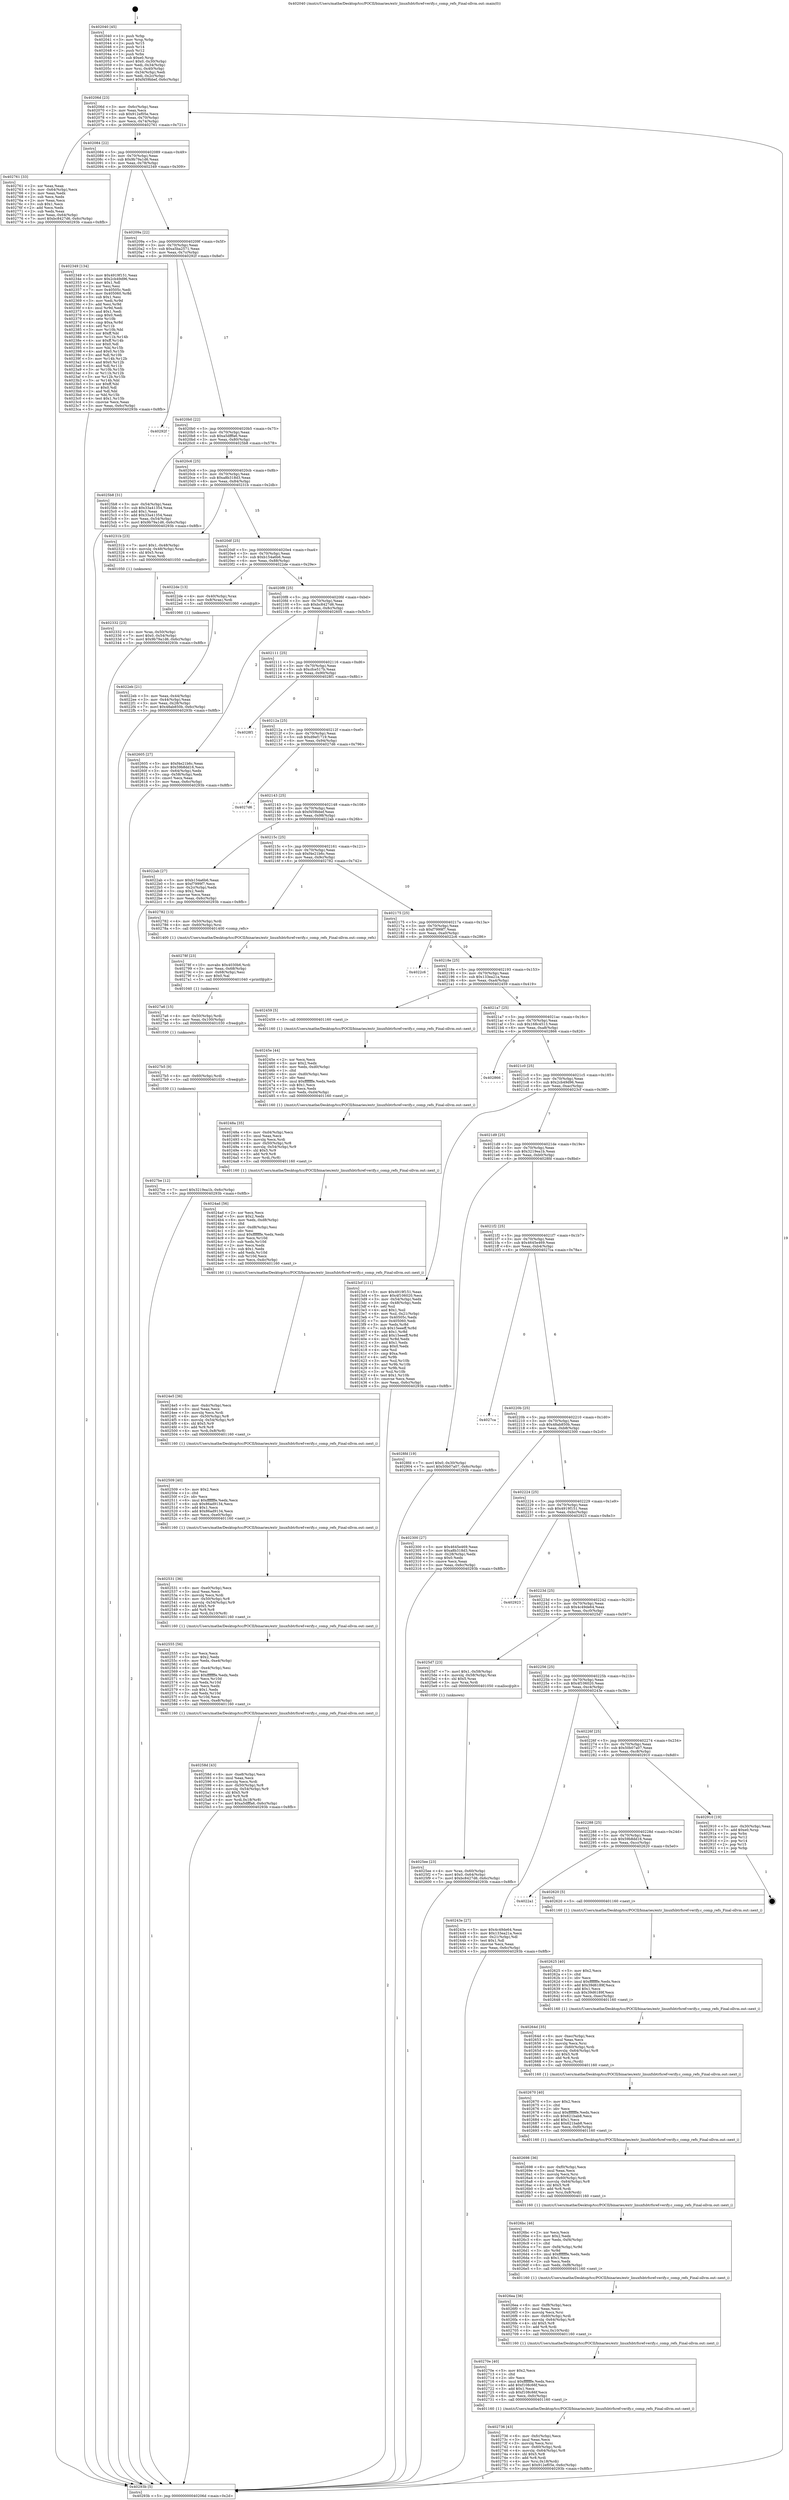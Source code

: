 digraph "0x402040" {
  label = "0x402040 (/mnt/c/Users/mathe/Desktop/tcc/POCII/binaries/extr_linuxfsbtrfsref-verify.c_comp_refs_Final-ollvm.out::main(0))"
  labelloc = "t"
  node[shape=record]

  Entry [label="",width=0.3,height=0.3,shape=circle,fillcolor=black,style=filled]
  "0x40206d" [label="{
     0x40206d [23]\l
     | [instrs]\l
     &nbsp;&nbsp;0x40206d \<+3\>: mov -0x6c(%rbp),%eax\l
     &nbsp;&nbsp;0x402070 \<+2\>: mov %eax,%ecx\l
     &nbsp;&nbsp;0x402072 \<+6\>: sub $0x912ef05e,%ecx\l
     &nbsp;&nbsp;0x402078 \<+3\>: mov %eax,-0x70(%rbp)\l
     &nbsp;&nbsp;0x40207b \<+3\>: mov %ecx,-0x74(%rbp)\l
     &nbsp;&nbsp;0x40207e \<+6\>: je 0000000000402761 \<main+0x721\>\l
  }"]
  "0x402761" [label="{
     0x402761 [33]\l
     | [instrs]\l
     &nbsp;&nbsp;0x402761 \<+2\>: xor %eax,%eax\l
     &nbsp;&nbsp;0x402763 \<+3\>: mov -0x64(%rbp),%ecx\l
     &nbsp;&nbsp;0x402766 \<+2\>: mov %eax,%edx\l
     &nbsp;&nbsp;0x402768 \<+2\>: sub %ecx,%edx\l
     &nbsp;&nbsp;0x40276a \<+2\>: mov %eax,%ecx\l
     &nbsp;&nbsp;0x40276c \<+3\>: sub $0x1,%ecx\l
     &nbsp;&nbsp;0x40276f \<+2\>: add %ecx,%edx\l
     &nbsp;&nbsp;0x402771 \<+2\>: sub %edx,%eax\l
     &nbsp;&nbsp;0x402773 \<+3\>: mov %eax,-0x64(%rbp)\l
     &nbsp;&nbsp;0x402776 \<+7\>: movl $0xbc8427d6,-0x6c(%rbp)\l
     &nbsp;&nbsp;0x40277d \<+5\>: jmp 000000000040293b \<main+0x8fb\>\l
  }"]
  "0x402084" [label="{
     0x402084 [22]\l
     | [instrs]\l
     &nbsp;&nbsp;0x402084 \<+5\>: jmp 0000000000402089 \<main+0x49\>\l
     &nbsp;&nbsp;0x402089 \<+3\>: mov -0x70(%rbp),%eax\l
     &nbsp;&nbsp;0x40208c \<+5\>: sub $0x9b79a1d6,%eax\l
     &nbsp;&nbsp;0x402091 \<+3\>: mov %eax,-0x78(%rbp)\l
     &nbsp;&nbsp;0x402094 \<+6\>: je 0000000000402349 \<main+0x309\>\l
  }"]
  Exit [label="",width=0.3,height=0.3,shape=circle,fillcolor=black,style=filled,peripheries=2]
  "0x402349" [label="{
     0x402349 [134]\l
     | [instrs]\l
     &nbsp;&nbsp;0x402349 \<+5\>: mov $0x4919f151,%eax\l
     &nbsp;&nbsp;0x40234e \<+5\>: mov $0x2cb49d96,%ecx\l
     &nbsp;&nbsp;0x402353 \<+2\>: mov $0x1,%dl\l
     &nbsp;&nbsp;0x402355 \<+2\>: xor %esi,%esi\l
     &nbsp;&nbsp;0x402357 \<+7\>: mov 0x40505c,%edi\l
     &nbsp;&nbsp;0x40235e \<+8\>: mov 0x405060,%r8d\l
     &nbsp;&nbsp;0x402366 \<+3\>: sub $0x1,%esi\l
     &nbsp;&nbsp;0x402369 \<+3\>: mov %edi,%r9d\l
     &nbsp;&nbsp;0x40236c \<+3\>: add %esi,%r9d\l
     &nbsp;&nbsp;0x40236f \<+4\>: imul %r9d,%edi\l
     &nbsp;&nbsp;0x402373 \<+3\>: and $0x1,%edi\l
     &nbsp;&nbsp;0x402376 \<+3\>: cmp $0x0,%edi\l
     &nbsp;&nbsp;0x402379 \<+4\>: sete %r10b\l
     &nbsp;&nbsp;0x40237d \<+4\>: cmp $0xa,%r8d\l
     &nbsp;&nbsp;0x402381 \<+4\>: setl %r11b\l
     &nbsp;&nbsp;0x402385 \<+3\>: mov %r10b,%bl\l
     &nbsp;&nbsp;0x402388 \<+3\>: xor $0xff,%bl\l
     &nbsp;&nbsp;0x40238b \<+3\>: mov %r11b,%r14b\l
     &nbsp;&nbsp;0x40238e \<+4\>: xor $0xff,%r14b\l
     &nbsp;&nbsp;0x402392 \<+3\>: xor $0x0,%dl\l
     &nbsp;&nbsp;0x402395 \<+3\>: mov %bl,%r15b\l
     &nbsp;&nbsp;0x402398 \<+4\>: and $0x0,%r15b\l
     &nbsp;&nbsp;0x40239c \<+3\>: and %dl,%r10b\l
     &nbsp;&nbsp;0x40239f \<+3\>: mov %r14b,%r12b\l
     &nbsp;&nbsp;0x4023a2 \<+4\>: and $0x0,%r12b\l
     &nbsp;&nbsp;0x4023a6 \<+3\>: and %dl,%r11b\l
     &nbsp;&nbsp;0x4023a9 \<+3\>: or %r10b,%r15b\l
     &nbsp;&nbsp;0x4023ac \<+3\>: or %r11b,%r12b\l
     &nbsp;&nbsp;0x4023af \<+3\>: xor %r12b,%r15b\l
     &nbsp;&nbsp;0x4023b2 \<+3\>: or %r14b,%bl\l
     &nbsp;&nbsp;0x4023b5 \<+3\>: xor $0xff,%bl\l
     &nbsp;&nbsp;0x4023b8 \<+3\>: or $0x0,%dl\l
     &nbsp;&nbsp;0x4023bb \<+2\>: and %dl,%bl\l
     &nbsp;&nbsp;0x4023bd \<+3\>: or %bl,%r15b\l
     &nbsp;&nbsp;0x4023c0 \<+4\>: test $0x1,%r15b\l
     &nbsp;&nbsp;0x4023c4 \<+3\>: cmovne %ecx,%eax\l
     &nbsp;&nbsp;0x4023c7 \<+3\>: mov %eax,-0x6c(%rbp)\l
     &nbsp;&nbsp;0x4023ca \<+5\>: jmp 000000000040293b \<main+0x8fb\>\l
  }"]
  "0x40209a" [label="{
     0x40209a [22]\l
     | [instrs]\l
     &nbsp;&nbsp;0x40209a \<+5\>: jmp 000000000040209f \<main+0x5f\>\l
     &nbsp;&nbsp;0x40209f \<+3\>: mov -0x70(%rbp),%eax\l
     &nbsp;&nbsp;0x4020a2 \<+5\>: sub $0xa5ba2571,%eax\l
     &nbsp;&nbsp;0x4020a7 \<+3\>: mov %eax,-0x7c(%rbp)\l
     &nbsp;&nbsp;0x4020aa \<+6\>: je 000000000040292f \<main+0x8ef\>\l
  }"]
  "0x4027be" [label="{
     0x4027be [12]\l
     | [instrs]\l
     &nbsp;&nbsp;0x4027be \<+7\>: movl $0x3219ea1b,-0x6c(%rbp)\l
     &nbsp;&nbsp;0x4027c5 \<+5\>: jmp 000000000040293b \<main+0x8fb\>\l
  }"]
  "0x40292f" [label="{
     0x40292f\l
  }", style=dashed]
  "0x4020b0" [label="{
     0x4020b0 [22]\l
     | [instrs]\l
     &nbsp;&nbsp;0x4020b0 \<+5\>: jmp 00000000004020b5 \<main+0x75\>\l
     &nbsp;&nbsp;0x4020b5 \<+3\>: mov -0x70(%rbp),%eax\l
     &nbsp;&nbsp;0x4020b8 \<+5\>: sub $0xa5dfffa6,%eax\l
     &nbsp;&nbsp;0x4020bd \<+3\>: mov %eax,-0x80(%rbp)\l
     &nbsp;&nbsp;0x4020c0 \<+6\>: je 00000000004025b8 \<main+0x578\>\l
  }"]
  "0x4027b5" [label="{
     0x4027b5 [9]\l
     | [instrs]\l
     &nbsp;&nbsp;0x4027b5 \<+4\>: mov -0x60(%rbp),%rdi\l
     &nbsp;&nbsp;0x4027b9 \<+5\>: call 0000000000401030 \<free@plt\>\l
     | [calls]\l
     &nbsp;&nbsp;0x401030 \{1\} (unknown)\l
  }"]
  "0x4025b8" [label="{
     0x4025b8 [31]\l
     | [instrs]\l
     &nbsp;&nbsp;0x4025b8 \<+3\>: mov -0x54(%rbp),%eax\l
     &nbsp;&nbsp;0x4025bb \<+5\>: sub $0x33a41354,%eax\l
     &nbsp;&nbsp;0x4025c0 \<+3\>: add $0x1,%eax\l
     &nbsp;&nbsp;0x4025c3 \<+5\>: add $0x33a41354,%eax\l
     &nbsp;&nbsp;0x4025c8 \<+3\>: mov %eax,-0x54(%rbp)\l
     &nbsp;&nbsp;0x4025cb \<+7\>: movl $0x9b79a1d6,-0x6c(%rbp)\l
     &nbsp;&nbsp;0x4025d2 \<+5\>: jmp 000000000040293b \<main+0x8fb\>\l
  }"]
  "0x4020c6" [label="{
     0x4020c6 [25]\l
     | [instrs]\l
     &nbsp;&nbsp;0x4020c6 \<+5\>: jmp 00000000004020cb \<main+0x8b\>\l
     &nbsp;&nbsp;0x4020cb \<+3\>: mov -0x70(%rbp),%eax\l
     &nbsp;&nbsp;0x4020ce \<+5\>: sub $0xa8b318d3,%eax\l
     &nbsp;&nbsp;0x4020d3 \<+6\>: mov %eax,-0x84(%rbp)\l
     &nbsp;&nbsp;0x4020d9 \<+6\>: je 000000000040231b \<main+0x2db\>\l
  }"]
  "0x4027a6" [label="{
     0x4027a6 [15]\l
     | [instrs]\l
     &nbsp;&nbsp;0x4027a6 \<+4\>: mov -0x50(%rbp),%rdi\l
     &nbsp;&nbsp;0x4027aa \<+6\>: mov %eax,-0x100(%rbp)\l
     &nbsp;&nbsp;0x4027b0 \<+5\>: call 0000000000401030 \<free@plt\>\l
     | [calls]\l
     &nbsp;&nbsp;0x401030 \{1\} (unknown)\l
  }"]
  "0x40231b" [label="{
     0x40231b [23]\l
     | [instrs]\l
     &nbsp;&nbsp;0x40231b \<+7\>: movl $0x1,-0x48(%rbp)\l
     &nbsp;&nbsp;0x402322 \<+4\>: movslq -0x48(%rbp),%rax\l
     &nbsp;&nbsp;0x402326 \<+4\>: shl $0x5,%rax\l
     &nbsp;&nbsp;0x40232a \<+3\>: mov %rax,%rdi\l
     &nbsp;&nbsp;0x40232d \<+5\>: call 0000000000401050 \<malloc@plt\>\l
     | [calls]\l
     &nbsp;&nbsp;0x401050 \{1\} (unknown)\l
  }"]
  "0x4020df" [label="{
     0x4020df [25]\l
     | [instrs]\l
     &nbsp;&nbsp;0x4020df \<+5\>: jmp 00000000004020e4 \<main+0xa4\>\l
     &nbsp;&nbsp;0x4020e4 \<+3\>: mov -0x70(%rbp),%eax\l
     &nbsp;&nbsp;0x4020e7 \<+5\>: sub $0xb154a6b6,%eax\l
     &nbsp;&nbsp;0x4020ec \<+6\>: mov %eax,-0x88(%rbp)\l
     &nbsp;&nbsp;0x4020f2 \<+6\>: je 00000000004022de \<main+0x29e\>\l
  }"]
  "0x40278f" [label="{
     0x40278f [23]\l
     | [instrs]\l
     &nbsp;&nbsp;0x40278f \<+10\>: movabs $0x4030b6,%rdi\l
     &nbsp;&nbsp;0x402799 \<+3\>: mov %eax,-0x68(%rbp)\l
     &nbsp;&nbsp;0x40279c \<+3\>: mov -0x68(%rbp),%esi\l
     &nbsp;&nbsp;0x40279f \<+2\>: mov $0x0,%al\l
     &nbsp;&nbsp;0x4027a1 \<+5\>: call 0000000000401040 \<printf@plt\>\l
     | [calls]\l
     &nbsp;&nbsp;0x401040 \{1\} (unknown)\l
  }"]
  "0x4022de" [label="{
     0x4022de [13]\l
     | [instrs]\l
     &nbsp;&nbsp;0x4022de \<+4\>: mov -0x40(%rbp),%rax\l
     &nbsp;&nbsp;0x4022e2 \<+4\>: mov 0x8(%rax),%rdi\l
     &nbsp;&nbsp;0x4022e6 \<+5\>: call 0000000000401060 \<atoi@plt\>\l
     | [calls]\l
     &nbsp;&nbsp;0x401060 \{1\} (unknown)\l
  }"]
  "0x4020f8" [label="{
     0x4020f8 [25]\l
     | [instrs]\l
     &nbsp;&nbsp;0x4020f8 \<+5\>: jmp 00000000004020fd \<main+0xbd\>\l
     &nbsp;&nbsp;0x4020fd \<+3\>: mov -0x70(%rbp),%eax\l
     &nbsp;&nbsp;0x402100 \<+5\>: sub $0xbc8427d6,%eax\l
     &nbsp;&nbsp;0x402105 \<+6\>: mov %eax,-0x8c(%rbp)\l
     &nbsp;&nbsp;0x40210b \<+6\>: je 0000000000402605 \<main+0x5c5\>\l
  }"]
  "0x402736" [label="{
     0x402736 [43]\l
     | [instrs]\l
     &nbsp;&nbsp;0x402736 \<+6\>: mov -0xfc(%rbp),%ecx\l
     &nbsp;&nbsp;0x40273c \<+3\>: imul %eax,%ecx\l
     &nbsp;&nbsp;0x40273f \<+3\>: movslq %ecx,%rsi\l
     &nbsp;&nbsp;0x402742 \<+4\>: mov -0x60(%rbp),%rdi\l
     &nbsp;&nbsp;0x402746 \<+4\>: movslq -0x64(%rbp),%r8\l
     &nbsp;&nbsp;0x40274a \<+4\>: shl $0x5,%r8\l
     &nbsp;&nbsp;0x40274e \<+3\>: add %r8,%rdi\l
     &nbsp;&nbsp;0x402751 \<+4\>: mov %rsi,0x18(%rdi)\l
     &nbsp;&nbsp;0x402755 \<+7\>: movl $0x912ef05e,-0x6c(%rbp)\l
     &nbsp;&nbsp;0x40275c \<+5\>: jmp 000000000040293b \<main+0x8fb\>\l
  }"]
  "0x402605" [label="{
     0x402605 [27]\l
     | [instrs]\l
     &nbsp;&nbsp;0x402605 \<+5\>: mov $0xf4e21b6c,%eax\l
     &nbsp;&nbsp;0x40260a \<+5\>: mov $0x59b8dd16,%ecx\l
     &nbsp;&nbsp;0x40260f \<+3\>: mov -0x64(%rbp),%edx\l
     &nbsp;&nbsp;0x402612 \<+3\>: cmp -0x58(%rbp),%edx\l
     &nbsp;&nbsp;0x402615 \<+3\>: cmovl %ecx,%eax\l
     &nbsp;&nbsp;0x402618 \<+3\>: mov %eax,-0x6c(%rbp)\l
     &nbsp;&nbsp;0x40261b \<+5\>: jmp 000000000040293b \<main+0x8fb\>\l
  }"]
  "0x402111" [label="{
     0x402111 [25]\l
     | [instrs]\l
     &nbsp;&nbsp;0x402111 \<+5\>: jmp 0000000000402116 \<main+0xd6\>\l
     &nbsp;&nbsp;0x402116 \<+3\>: mov -0x70(%rbp),%eax\l
     &nbsp;&nbsp;0x402119 \<+5\>: sub $0xcfce517b,%eax\l
     &nbsp;&nbsp;0x40211e \<+6\>: mov %eax,-0x90(%rbp)\l
     &nbsp;&nbsp;0x402124 \<+6\>: je 00000000004028f1 \<main+0x8b1\>\l
  }"]
  "0x40270e" [label="{
     0x40270e [40]\l
     | [instrs]\l
     &nbsp;&nbsp;0x40270e \<+5\>: mov $0x2,%ecx\l
     &nbsp;&nbsp;0x402713 \<+1\>: cltd\l
     &nbsp;&nbsp;0x402714 \<+2\>: idiv %ecx\l
     &nbsp;&nbsp;0x402716 \<+6\>: imul $0xfffffffe,%edx,%ecx\l
     &nbsp;&nbsp;0x40271c \<+6\>: add $0xf108c66f,%ecx\l
     &nbsp;&nbsp;0x402722 \<+3\>: add $0x1,%ecx\l
     &nbsp;&nbsp;0x402725 \<+6\>: sub $0xf108c66f,%ecx\l
     &nbsp;&nbsp;0x40272b \<+6\>: mov %ecx,-0xfc(%rbp)\l
     &nbsp;&nbsp;0x402731 \<+5\>: call 0000000000401160 \<next_i\>\l
     | [calls]\l
     &nbsp;&nbsp;0x401160 \{1\} (/mnt/c/Users/mathe/Desktop/tcc/POCII/binaries/extr_linuxfsbtrfsref-verify.c_comp_refs_Final-ollvm.out::next_i)\l
  }"]
  "0x4028f1" [label="{
     0x4028f1\l
  }", style=dashed]
  "0x40212a" [label="{
     0x40212a [25]\l
     | [instrs]\l
     &nbsp;&nbsp;0x40212a \<+5\>: jmp 000000000040212f \<main+0xef\>\l
     &nbsp;&nbsp;0x40212f \<+3\>: mov -0x70(%rbp),%eax\l
     &nbsp;&nbsp;0x402132 \<+5\>: sub $0xd9ef1719,%eax\l
     &nbsp;&nbsp;0x402137 \<+6\>: mov %eax,-0x94(%rbp)\l
     &nbsp;&nbsp;0x40213d \<+6\>: je 00000000004027d6 \<main+0x796\>\l
  }"]
  "0x4026ea" [label="{
     0x4026ea [36]\l
     | [instrs]\l
     &nbsp;&nbsp;0x4026ea \<+6\>: mov -0xf8(%rbp),%ecx\l
     &nbsp;&nbsp;0x4026f0 \<+3\>: imul %eax,%ecx\l
     &nbsp;&nbsp;0x4026f3 \<+3\>: movslq %ecx,%rsi\l
     &nbsp;&nbsp;0x4026f6 \<+4\>: mov -0x60(%rbp),%rdi\l
     &nbsp;&nbsp;0x4026fa \<+4\>: movslq -0x64(%rbp),%r8\l
     &nbsp;&nbsp;0x4026fe \<+4\>: shl $0x5,%r8\l
     &nbsp;&nbsp;0x402702 \<+3\>: add %r8,%rdi\l
     &nbsp;&nbsp;0x402705 \<+4\>: mov %rsi,0x10(%rdi)\l
     &nbsp;&nbsp;0x402709 \<+5\>: call 0000000000401160 \<next_i\>\l
     | [calls]\l
     &nbsp;&nbsp;0x401160 \{1\} (/mnt/c/Users/mathe/Desktop/tcc/POCII/binaries/extr_linuxfsbtrfsref-verify.c_comp_refs_Final-ollvm.out::next_i)\l
  }"]
  "0x4027d6" [label="{
     0x4027d6\l
  }", style=dashed]
  "0x402143" [label="{
     0x402143 [25]\l
     | [instrs]\l
     &nbsp;&nbsp;0x402143 \<+5\>: jmp 0000000000402148 \<main+0x108\>\l
     &nbsp;&nbsp;0x402148 \<+3\>: mov -0x70(%rbp),%eax\l
     &nbsp;&nbsp;0x40214b \<+5\>: sub $0xf459bbef,%eax\l
     &nbsp;&nbsp;0x402150 \<+6\>: mov %eax,-0x98(%rbp)\l
     &nbsp;&nbsp;0x402156 \<+6\>: je 00000000004022ab \<main+0x26b\>\l
  }"]
  "0x4026bc" [label="{
     0x4026bc [46]\l
     | [instrs]\l
     &nbsp;&nbsp;0x4026bc \<+2\>: xor %ecx,%ecx\l
     &nbsp;&nbsp;0x4026be \<+5\>: mov $0x2,%edx\l
     &nbsp;&nbsp;0x4026c3 \<+6\>: mov %edx,-0xf4(%rbp)\l
     &nbsp;&nbsp;0x4026c9 \<+1\>: cltd\l
     &nbsp;&nbsp;0x4026ca \<+7\>: mov -0xf4(%rbp),%r9d\l
     &nbsp;&nbsp;0x4026d1 \<+3\>: idiv %r9d\l
     &nbsp;&nbsp;0x4026d4 \<+6\>: imul $0xfffffffe,%edx,%edx\l
     &nbsp;&nbsp;0x4026da \<+3\>: sub $0x1,%ecx\l
     &nbsp;&nbsp;0x4026dd \<+2\>: sub %ecx,%edx\l
     &nbsp;&nbsp;0x4026df \<+6\>: mov %edx,-0xf8(%rbp)\l
     &nbsp;&nbsp;0x4026e5 \<+5\>: call 0000000000401160 \<next_i\>\l
     | [calls]\l
     &nbsp;&nbsp;0x401160 \{1\} (/mnt/c/Users/mathe/Desktop/tcc/POCII/binaries/extr_linuxfsbtrfsref-verify.c_comp_refs_Final-ollvm.out::next_i)\l
  }"]
  "0x4022ab" [label="{
     0x4022ab [27]\l
     | [instrs]\l
     &nbsp;&nbsp;0x4022ab \<+5\>: mov $0xb154a6b6,%eax\l
     &nbsp;&nbsp;0x4022b0 \<+5\>: mov $0xf7999f7,%ecx\l
     &nbsp;&nbsp;0x4022b5 \<+3\>: mov -0x2c(%rbp),%edx\l
     &nbsp;&nbsp;0x4022b8 \<+3\>: cmp $0x2,%edx\l
     &nbsp;&nbsp;0x4022bb \<+3\>: cmovne %ecx,%eax\l
     &nbsp;&nbsp;0x4022be \<+3\>: mov %eax,-0x6c(%rbp)\l
     &nbsp;&nbsp;0x4022c1 \<+5\>: jmp 000000000040293b \<main+0x8fb\>\l
  }"]
  "0x40215c" [label="{
     0x40215c [25]\l
     | [instrs]\l
     &nbsp;&nbsp;0x40215c \<+5\>: jmp 0000000000402161 \<main+0x121\>\l
     &nbsp;&nbsp;0x402161 \<+3\>: mov -0x70(%rbp),%eax\l
     &nbsp;&nbsp;0x402164 \<+5\>: sub $0xf4e21b6c,%eax\l
     &nbsp;&nbsp;0x402169 \<+6\>: mov %eax,-0x9c(%rbp)\l
     &nbsp;&nbsp;0x40216f \<+6\>: je 0000000000402782 \<main+0x742\>\l
  }"]
  "0x40293b" [label="{
     0x40293b [5]\l
     | [instrs]\l
     &nbsp;&nbsp;0x40293b \<+5\>: jmp 000000000040206d \<main+0x2d\>\l
  }"]
  "0x402040" [label="{
     0x402040 [45]\l
     | [instrs]\l
     &nbsp;&nbsp;0x402040 \<+1\>: push %rbp\l
     &nbsp;&nbsp;0x402041 \<+3\>: mov %rsp,%rbp\l
     &nbsp;&nbsp;0x402044 \<+2\>: push %r15\l
     &nbsp;&nbsp;0x402046 \<+2\>: push %r14\l
     &nbsp;&nbsp;0x402048 \<+2\>: push %r12\l
     &nbsp;&nbsp;0x40204a \<+1\>: push %rbx\l
     &nbsp;&nbsp;0x40204b \<+7\>: sub $0xe0,%rsp\l
     &nbsp;&nbsp;0x402052 \<+7\>: movl $0x0,-0x30(%rbp)\l
     &nbsp;&nbsp;0x402059 \<+3\>: mov %edi,-0x34(%rbp)\l
     &nbsp;&nbsp;0x40205c \<+4\>: mov %rsi,-0x40(%rbp)\l
     &nbsp;&nbsp;0x402060 \<+3\>: mov -0x34(%rbp),%edi\l
     &nbsp;&nbsp;0x402063 \<+3\>: mov %edi,-0x2c(%rbp)\l
     &nbsp;&nbsp;0x402066 \<+7\>: movl $0xf459bbef,-0x6c(%rbp)\l
  }"]
  "0x4022eb" [label="{
     0x4022eb [21]\l
     | [instrs]\l
     &nbsp;&nbsp;0x4022eb \<+3\>: mov %eax,-0x44(%rbp)\l
     &nbsp;&nbsp;0x4022ee \<+3\>: mov -0x44(%rbp),%eax\l
     &nbsp;&nbsp;0x4022f1 \<+3\>: mov %eax,-0x28(%rbp)\l
     &nbsp;&nbsp;0x4022f4 \<+7\>: movl $0x48ab850b,-0x6c(%rbp)\l
     &nbsp;&nbsp;0x4022fb \<+5\>: jmp 000000000040293b \<main+0x8fb\>\l
  }"]
  "0x402698" [label="{
     0x402698 [36]\l
     | [instrs]\l
     &nbsp;&nbsp;0x402698 \<+6\>: mov -0xf0(%rbp),%ecx\l
     &nbsp;&nbsp;0x40269e \<+3\>: imul %eax,%ecx\l
     &nbsp;&nbsp;0x4026a1 \<+3\>: movslq %ecx,%rsi\l
     &nbsp;&nbsp;0x4026a4 \<+4\>: mov -0x60(%rbp),%rdi\l
     &nbsp;&nbsp;0x4026a8 \<+4\>: movslq -0x64(%rbp),%r8\l
     &nbsp;&nbsp;0x4026ac \<+4\>: shl $0x5,%r8\l
     &nbsp;&nbsp;0x4026b0 \<+3\>: add %r8,%rdi\l
     &nbsp;&nbsp;0x4026b3 \<+4\>: mov %rsi,0x8(%rdi)\l
     &nbsp;&nbsp;0x4026b7 \<+5\>: call 0000000000401160 \<next_i\>\l
     | [calls]\l
     &nbsp;&nbsp;0x401160 \{1\} (/mnt/c/Users/mathe/Desktop/tcc/POCII/binaries/extr_linuxfsbtrfsref-verify.c_comp_refs_Final-ollvm.out::next_i)\l
  }"]
  "0x402782" [label="{
     0x402782 [13]\l
     | [instrs]\l
     &nbsp;&nbsp;0x402782 \<+4\>: mov -0x50(%rbp),%rdi\l
     &nbsp;&nbsp;0x402786 \<+4\>: mov -0x60(%rbp),%rsi\l
     &nbsp;&nbsp;0x40278a \<+5\>: call 0000000000401400 \<comp_refs\>\l
     | [calls]\l
     &nbsp;&nbsp;0x401400 \{1\} (/mnt/c/Users/mathe/Desktop/tcc/POCII/binaries/extr_linuxfsbtrfsref-verify.c_comp_refs_Final-ollvm.out::comp_refs)\l
  }"]
  "0x402175" [label="{
     0x402175 [25]\l
     | [instrs]\l
     &nbsp;&nbsp;0x402175 \<+5\>: jmp 000000000040217a \<main+0x13a\>\l
     &nbsp;&nbsp;0x40217a \<+3\>: mov -0x70(%rbp),%eax\l
     &nbsp;&nbsp;0x40217d \<+5\>: sub $0xf7999f7,%eax\l
     &nbsp;&nbsp;0x402182 \<+6\>: mov %eax,-0xa0(%rbp)\l
     &nbsp;&nbsp;0x402188 \<+6\>: je 00000000004022c6 \<main+0x286\>\l
  }"]
  "0x402670" [label="{
     0x402670 [40]\l
     | [instrs]\l
     &nbsp;&nbsp;0x402670 \<+5\>: mov $0x2,%ecx\l
     &nbsp;&nbsp;0x402675 \<+1\>: cltd\l
     &nbsp;&nbsp;0x402676 \<+2\>: idiv %ecx\l
     &nbsp;&nbsp;0x402678 \<+6\>: imul $0xfffffffe,%edx,%ecx\l
     &nbsp;&nbsp;0x40267e \<+6\>: sub $0x621bab8,%ecx\l
     &nbsp;&nbsp;0x402684 \<+3\>: add $0x1,%ecx\l
     &nbsp;&nbsp;0x402687 \<+6\>: add $0x621bab8,%ecx\l
     &nbsp;&nbsp;0x40268d \<+6\>: mov %ecx,-0xf0(%rbp)\l
     &nbsp;&nbsp;0x402693 \<+5\>: call 0000000000401160 \<next_i\>\l
     | [calls]\l
     &nbsp;&nbsp;0x401160 \{1\} (/mnt/c/Users/mathe/Desktop/tcc/POCII/binaries/extr_linuxfsbtrfsref-verify.c_comp_refs_Final-ollvm.out::next_i)\l
  }"]
  "0x4022c6" [label="{
     0x4022c6\l
  }", style=dashed]
  "0x40218e" [label="{
     0x40218e [25]\l
     | [instrs]\l
     &nbsp;&nbsp;0x40218e \<+5\>: jmp 0000000000402193 \<main+0x153\>\l
     &nbsp;&nbsp;0x402193 \<+3\>: mov -0x70(%rbp),%eax\l
     &nbsp;&nbsp;0x402196 \<+5\>: sub $0x133ea21a,%eax\l
     &nbsp;&nbsp;0x40219b \<+6\>: mov %eax,-0xa4(%rbp)\l
     &nbsp;&nbsp;0x4021a1 \<+6\>: je 0000000000402459 \<main+0x419\>\l
  }"]
  "0x40264d" [label="{
     0x40264d [35]\l
     | [instrs]\l
     &nbsp;&nbsp;0x40264d \<+6\>: mov -0xec(%rbp),%ecx\l
     &nbsp;&nbsp;0x402653 \<+3\>: imul %eax,%ecx\l
     &nbsp;&nbsp;0x402656 \<+3\>: movslq %ecx,%rsi\l
     &nbsp;&nbsp;0x402659 \<+4\>: mov -0x60(%rbp),%rdi\l
     &nbsp;&nbsp;0x40265d \<+4\>: movslq -0x64(%rbp),%r8\l
     &nbsp;&nbsp;0x402661 \<+4\>: shl $0x5,%r8\l
     &nbsp;&nbsp;0x402665 \<+3\>: add %r8,%rdi\l
     &nbsp;&nbsp;0x402668 \<+3\>: mov %rsi,(%rdi)\l
     &nbsp;&nbsp;0x40266b \<+5\>: call 0000000000401160 \<next_i\>\l
     | [calls]\l
     &nbsp;&nbsp;0x401160 \{1\} (/mnt/c/Users/mathe/Desktop/tcc/POCII/binaries/extr_linuxfsbtrfsref-verify.c_comp_refs_Final-ollvm.out::next_i)\l
  }"]
  "0x402459" [label="{
     0x402459 [5]\l
     | [instrs]\l
     &nbsp;&nbsp;0x402459 \<+5\>: call 0000000000401160 \<next_i\>\l
     | [calls]\l
     &nbsp;&nbsp;0x401160 \{1\} (/mnt/c/Users/mathe/Desktop/tcc/POCII/binaries/extr_linuxfsbtrfsref-verify.c_comp_refs_Final-ollvm.out::next_i)\l
  }"]
  "0x4021a7" [label="{
     0x4021a7 [25]\l
     | [instrs]\l
     &nbsp;&nbsp;0x4021a7 \<+5\>: jmp 00000000004021ac \<main+0x16c\>\l
     &nbsp;&nbsp;0x4021ac \<+3\>: mov -0x70(%rbp),%eax\l
     &nbsp;&nbsp;0x4021af \<+5\>: sub $0x168c4513,%eax\l
     &nbsp;&nbsp;0x4021b4 \<+6\>: mov %eax,-0xa8(%rbp)\l
     &nbsp;&nbsp;0x4021ba \<+6\>: je 0000000000402866 \<main+0x826\>\l
  }"]
  "0x402625" [label="{
     0x402625 [40]\l
     | [instrs]\l
     &nbsp;&nbsp;0x402625 \<+5\>: mov $0x2,%ecx\l
     &nbsp;&nbsp;0x40262a \<+1\>: cltd\l
     &nbsp;&nbsp;0x40262b \<+2\>: idiv %ecx\l
     &nbsp;&nbsp;0x40262d \<+6\>: imul $0xfffffffe,%edx,%ecx\l
     &nbsp;&nbsp;0x402633 \<+6\>: add $0x39d6189f,%ecx\l
     &nbsp;&nbsp;0x402639 \<+3\>: add $0x1,%ecx\l
     &nbsp;&nbsp;0x40263c \<+6\>: sub $0x39d6189f,%ecx\l
     &nbsp;&nbsp;0x402642 \<+6\>: mov %ecx,-0xec(%rbp)\l
     &nbsp;&nbsp;0x402648 \<+5\>: call 0000000000401160 \<next_i\>\l
     | [calls]\l
     &nbsp;&nbsp;0x401160 \{1\} (/mnt/c/Users/mathe/Desktop/tcc/POCII/binaries/extr_linuxfsbtrfsref-verify.c_comp_refs_Final-ollvm.out::next_i)\l
  }"]
  "0x402866" [label="{
     0x402866\l
  }", style=dashed]
  "0x4021c0" [label="{
     0x4021c0 [25]\l
     | [instrs]\l
     &nbsp;&nbsp;0x4021c0 \<+5\>: jmp 00000000004021c5 \<main+0x185\>\l
     &nbsp;&nbsp;0x4021c5 \<+3\>: mov -0x70(%rbp),%eax\l
     &nbsp;&nbsp;0x4021c8 \<+5\>: sub $0x2cb49d96,%eax\l
     &nbsp;&nbsp;0x4021cd \<+6\>: mov %eax,-0xac(%rbp)\l
     &nbsp;&nbsp;0x4021d3 \<+6\>: je 00000000004023cf \<main+0x38f\>\l
  }"]
  "0x4022a1" [label="{
     0x4022a1\l
  }", style=dashed]
  "0x4023cf" [label="{
     0x4023cf [111]\l
     | [instrs]\l
     &nbsp;&nbsp;0x4023cf \<+5\>: mov $0x4919f151,%eax\l
     &nbsp;&nbsp;0x4023d4 \<+5\>: mov $0x4f106020,%ecx\l
     &nbsp;&nbsp;0x4023d9 \<+3\>: mov -0x54(%rbp),%edx\l
     &nbsp;&nbsp;0x4023dc \<+3\>: cmp -0x48(%rbp),%edx\l
     &nbsp;&nbsp;0x4023df \<+4\>: setl %sil\l
     &nbsp;&nbsp;0x4023e3 \<+4\>: and $0x1,%sil\l
     &nbsp;&nbsp;0x4023e7 \<+4\>: mov %sil,-0x21(%rbp)\l
     &nbsp;&nbsp;0x4023eb \<+7\>: mov 0x40505c,%edx\l
     &nbsp;&nbsp;0x4023f2 \<+7\>: mov 0x405060,%edi\l
     &nbsp;&nbsp;0x4023f9 \<+3\>: mov %edx,%r8d\l
     &nbsp;&nbsp;0x4023fc \<+7\>: sub $0x15eeeff,%r8d\l
     &nbsp;&nbsp;0x402403 \<+4\>: sub $0x1,%r8d\l
     &nbsp;&nbsp;0x402407 \<+7\>: add $0x15eeeff,%r8d\l
     &nbsp;&nbsp;0x40240e \<+4\>: imul %r8d,%edx\l
     &nbsp;&nbsp;0x402412 \<+3\>: and $0x1,%edx\l
     &nbsp;&nbsp;0x402415 \<+3\>: cmp $0x0,%edx\l
     &nbsp;&nbsp;0x402418 \<+4\>: sete %sil\l
     &nbsp;&nbsp;0x40241c \<+3\>: cmp $0xa,%edi\l
     &nbsp;&nbsp;0x40241f \<+4\>: setl %r9b\l
     &nbsp;&nbsp;0x402423 \<+3\>: mov %sil,%r10b\l
     &nbsp;&nbsp;0x402426 \<+3\>: and %r9b,%r10b\l
     &nbsp;&nbsp;0x402429 \<+3\>: xor %r9b,%sil\l
     &nbsp;&nbsp;0x40242c \<+3\>: or %sil,%r10b\l
     &nbsp;&nbsp;0x40242f \<+4\>: test $0x1,%r10b\l
     &nbsp;&nbsp;0x402433 \<+3\>: cmovne %ecx,%eax\l
     &nbsp;&nbsp;0x402436 \<+3\>: mov %eax,-0x6c(%rbp)\l
     &nbsp;&nbsp;0x402439 \<+5\>: jmp 000000000040293b \<main+0x8fb\>\l
  }"]
  "0x4021d9" [label="{
     0x4021d9 [25]\l
     | [instrs]\l
     &nbsp;&nbsp;0x4021d9 \<+5\>: jmp 00000000004021de \<main+0x19e\>\l
     &nbsp;&nbsp;0x4021de \<+3\>: mov -0x70(%rbp),%eax\l
     &nbsp;&nbsp;0x4021e1 \<+5\>: sub $0x3219ea1b,%eax\l
     &nbsp;&nbsp;0x4021e6 \<+6\>: mov %eax,-0xb0(%rbp)\l
     &nbsp;&nbsp;0x4021ec \<+6\>: je 00000000004028fd \<main+0x8bd\>\l
  }"]
  "0x402620" [label="{
     0x402620 [5]\l
     | [instrs]\l
     &nbsp;&nbsp;0x402620 \<+5\>: call 0000000000401160 \<next_i\>\l
     | [calls]\l
     &nbsp;&nbsp;0x401160 \{1\} (/mnt/c/Users/mathe/Desktop/tcc/POCII/binaries/extr_linuxfsbtrfsref-verify.c_comp_refs_Final-ollvm.out::next_i)\l
  }"]
  "0x4028fd" [label="{
     0x4028fd [19]\l
     | [instrs]\l
     &nbsp;&nbsp;0x4028fd \<+7\>: movl $0x0,-0x30(%rbp)\l
     &nbsp;&nbsp;0x402904 \<+7\>: movl $0x50b07a07,-0x6c(%rbp)\l
     &nbsp;&nbsp;0x40290b \<+5\>: jmp 000000000040293b \<main+0x8fb\>\l
  }"]
  "0x4021f2" [label="{
     0x4021f2 [25]\l
     | [instrs]\l
     &nbsp;&nbsp;0x4021f2 \<+5\>: jmp 00000000004021f7 \<main+0x1b7\>\l
     &nbsp;&nbsp;0x4021f7 \<+3\>: mov -0x70(%rbp),%eax\l
     &nbsp;&nbsp;0x4021fa \<+5\>: sub $0x4645e469,%eax\l
     &nbsp;&nbsp;0x4021ff \<+6\>: mov %eax,-0xb4(%rbp)\l
     &nbsp;&nbsp;0x402205 \<+6\>: je 00000000004027ca \<main+0x78a\>\l
  }"]
  "0x402288" [label="{
     0x402288 [25]\l
     | [instrs]\l
     &nbsp;&nbsp;0x402288 \<+5\>: jmp 000000000040228d \<main+0x24d\>\l
     &nbsp;&nbsp;0x40228d \<+3\>: mov -0x70(%rbp),%eax\l
     &nbsp;&nbsp;0x402290 \<+5\>: sub $0x59b8dd16,%eax\l
     &nbsp;&nbsp;0x402295 \<+6\>: mov %eax,-0xcc(%rbp)\l
     &nbsp;&nbsp;0x40229b \<+6\>: je 0000000000402620 \<main+0x5e0\>\l
  }"]
  "0x4027ca" [label="{
     0x4027ca\l
  }", style=dashed]
  "0x40220b" [label="{
     0x40220b [25]\l
     | [instrs]\l
     &nbsp;&nbsp;0x40220b \<+5\>: jmp 0000000000402210 \<main+0x1d0\>\l
     &nbsp;&nbsp;0x402210 \<+3\>: mov -0x70(%rbp),%eax\l
     &nbsp;&nbsp;0x402213 \<+5\>: sub $0x48ab850b,%eax\l
     &nbsp;&nbsp;0x402218 \<+6\>: mov %eax,-0xb8(%rbp)\l
     &nbsp;&nbsp;0x40221e \<+6\>: je 0000000000402300 \<main+0x2c0\>\l
  }"]
  "0x402910" [label="{
     0x402910 [19]\l
     | [instrs]\l
     &nbsp;&nbsp;0x402910 \<+3\>: mov -0x30(%rbp),%eax\l
     &nbsp;&nbsp;0x402913 \<+7\>: add $0xe0,%rsp\l
     &nbsp;&nbsp;0x40291a \<+1\>: pop %rbx\l
     &nbsp;&nbsp;0x40291b \<+2\>: pop %r12\l
     &nbsp;&nbsp;0x40291d \<+2\>: pop %r14\l
     &nbsp;&nbsp;0x40291f \<+2\>: pop %r15\l
     &nbsp;&nbsp;0x402921 \<+1\>: pop %rbp\l
     &nbsp;&nbsp;0x402922 \<+1\>: ret\l
  }"]
  "0x402300" [label="{
     0x402300 [27]\l
     | [instrs]\l
     &nbsp;&nbsp;0x402300 \<+5\>: mov $0x4645e469,%eax\l
     &nbsp;&nbsp;0x402305 \<+5\>: mov $0xa8b318d3,%ecx\l
     &nbsp;&nbsp;0x40230a \<+3\>: mov -0x28(%rbp),%edx\l
     &nbsp;&nbsp;0x40230d \<+3\>: cmp $0x0,%edx\l
     &nbsp;&nbsp;0x402310 \<+3\>: cmove %ecx,%eax\l
     &nbsp;&nbsp;0x402313 \<+3\>: mov %eax,-0x6c(%rbp)\l
     &nbsp;&nbsp;0x402316 \<+5\>: jmp 000000000040293b \<main+0x8fb\>\l
  }"]
  "0x402224" [label="{
     0x402224 [25]\l
     | [instrs]\l
     &nbsp;&nbsp;0x402224 \<+5\>: jmp 0000000000402229 \<main+0x1e9\>\l
     &nbsp;&nbsp;0x402229 \<+3\>: mov -0x70(%rbp),%eax\l
     &nbsp;&nbsp;0x40222c \<+5\>: sub $0x4919f151,%eax\l
     &nbsp;&nbsp;0x402231 \<+6\>: mov %eax,-0xbc(%rbp)\l
     &nbsp;&nbsp;0x402237 \<+6\>: je 0000000000402923 \<main+0x8e3\>\l
  }"]
  "0x402332" [label="{
     0x402332 [23]\l
     | [instrs]\l
     &nbsp;&nbsp;0x402332 \<+4\>: mov %rax,-0x50(%rbp)\l
     &nbsp;&nbsp;0x402336 \<+7\>: movl $0x0,-0x54(%rbp)\l
     &nbsp;&nbsp;0x40233d \<+7\>: movl $0x9b79a1d6,-0x6c(%rbp)\l
     &nbsp;&nbsp;0x402344 \<+5\>: jmp 000000000040293b \<main+0x8fb\>\l
  }"]
  "0x4025ee" [label="{
     0x4025ee [23]\l
     | [instrs]\l
     &nbsp;&nbsp;0x4025ee \<+4\>: mov %rax,-0x60(%rbp)\l
     &nbsp;&nbsp;0x4025f2 \<+7\>: movl $0x0,-0x64(%rbp)\l
     &nbsp;&nbsp;0x4025f9 \<+7\>: movl $0xbc8427d6,-0x6c(%rbp)\l
     &nbsp;&nbsp;0x402600 \<+5\>: jmp 000000000040293b \<main+0x8fb\>\l
  }"]
  "0x402923" [label="{
     0x402923\l
  }", style=dashed]
  "0x40223d" [label="{
     0x40223d [25]\l
     | [instrs]\l
     &nbsp;&nbsp;0x40223d \<+5\>: jmp 0000000000402242 \<main+0x202\>\l
     &nbsp;&nbsp;0x402242 \<+3\>: mov -0x70(%rbp),%eax\l
     &nbsp;&nbsp;0x402245 \<+5\>: sub $0x4c49de64,%eax\l
     &nbsp;&nbsp;0x40224a \<+6\>: mov %eax,-0xc0(%rbp)\l
     &nbsp;&nbsp;0x402250 \<+6\>: je 00000000004025d7 \<main+0x597\>\l
  }"]
  "0x40258d" [label="{
     0x40258d [43]\l
     | [instrs]\l
     &nbsp;&nbsp;0x40258d \<+6\>: mov -0xe8(%rbp),%ecx\l
     &nbsp;&nbsp;0x402593 \<+3\>: imul %eax,%ecx\l
     &nbsp;&nbsp;0x402596 \<+3\>: movslq %ecx,%rdi\l
     &nbsp;&nbsp;0x402599 \<+4\>: mov -0x50(%rbp),%r8\l
     &nbsp;&nbsp;0x40259d \<+4\>: movslq -0x54(%rbp),%r9\l
     &nbsp;&nbsp;0x4025a1 \<+4\>: shl $0x5,%r9\l
     &nbsp;&nbsp;0x4025a5 \<+3\>: add %r9,%r8\l
     &nbsp;&nbsp;0x4025a8 \<+4\>: mov %rdi,0x18(%r8)\l
     &nbsp;&nbsp;0x4025ac \<+7\>: movl $0xa5dfffa6,-0x6c(%rbp)\l
     &nbsp;&nbsp;0x4025b3 \<+5\>: jmp 000000000040293b \<main+0x8fb\>\l
  }"]
  "0x4025d7" [label="{
     0x4025d7 [23]\l
     | [instrs]\l
     &nbsp;&nbsp;0x4025d7 \<+7\>: movl $0x1,-0x58(%rbp)\l
     &nbsp;&nbsp;0x4025de \<+4\>: movslq -0x58(%rbp),%rax\l
     &nbsp;&nbsp;0x4025e2 \<+4\>: shl $0x5,%rax\l
     &nbsp;&nbsp;0x4025e6 \<+3\>: mov %rax,%rdi\l
     &nbsp;&nbsp;0x4025e9 \<+5\>: call 0000000000401050 \<malloc@plt\>\l
     | [calls]\l
     &nbsp;&nbsp;0x401050 \{1\} (unknown)\l
  }"]
  "0x402256" [label="{
     0x402256 [25]\l
     | [instrs]\l
     &nbsp;&nbsp;0x402256 \<+5\>: jmp 000000000040225b \<main+0x21b\>\l
     &nbsp;&nbsp;0x40225b \<+3\>: mov -0x70(%rbp),%eax\l
     &nbsp;&nbsp;0x40225e \<+5\>: sub $0x4f106020,%eax\l
     &nbsp;&nbsp;0x402263 \<+6\>: mov %eax,-0xc4(%rbp)\l
     &nbsp;&nbsp;0x402269 \<+6\>: je 000000000040243e \<main+0x3fe\>\l
  }"]
  "0x402555" [label="{
     0x402555 [56]\l
     | [instrs]\l
     &nbsp;&nbsp;0x402555 \<+2\>: xor %ecx,%ecx\l
     &nbsp;&nbsp;0x402557 \<+5\>: mov $0x2,%edx\l
     &nbsp;&nbsp;0x40255c \<+6\>: mov %edx,-0xe4(%rbp)\l
     &nbsp;&nbsp;0x402562 \<+1\>: cltd\l
     &nbsp;&nbsp;0x402563 \<+6\>: mov -0xe4(%rbp),%esi\l
     &nbsp;&nbsp;0x402569 \<+2\>: idiv %esi\l
     &nbsp;&nbsp;0x40256b \<+6\>: imul $0xfffffffe,%edx,%edx\l
     &nbsp;&nbsp;0x402571 \<+3\>: mov %ecx,%r10d\l
     &nbsp;&nbsp;0x402574 \<+3\>: sub %edx,%r10d\l
     &nbsp;&nbsp;0x402577 \<+2\>: mov %ecx,%edx\l
     &nbsp;&nbsp;0x402579 \<+3\>: sub $0x1,%edx\l
     &nbsp;&nbsp;0x40257c \<+3\>: add %edx,%r10d\l
     &nbsp;&nbsp;0x40257f \<+3\>: sub %r10d,%ecx\l
     &nbsp;&nbsp;0x402582 \<+6\>: mov %ecx,-0xe8(%rbp)\l
     &nbsp;&nbsp;0x402588 \<+5\>: call 0000000000401160 \<next_i\>\l
     | [calls]\l
     &nbsp;&nbsp;0x401160 \{1\} (/mnt/c/Users/mathe/Desktop/tcc/POCII/binaries/extr_linuxfsbtrfsref-verify.c_comp_refs_Final-ollvm.out::next_i)\l
  }"]
  "0x40243e" [label="{
     0x40243e [27]\l
     | [instrs]\l
     &nbsp;&nbsp;0x40243e \<+5\>: mov $0x4c49de64,%eax\l
     &nbsp;&nbsp;0x402443 \<+5\>: mov $0x133ea21a,%ecx\l
     &nbsp;&nbsp;0x402448 \<+3\>: mov -0x21(%rbp),%dl\l
     &nbsp;&nbsp;0x40244b \<+3\>: test $0x1,%dl\l
     &nbsp;&nbsp;0x40244e \<+3\>: cmovne %ecx,%eax\l
     &nbsp;&nbsp;0x402451 \<+3\>: mov %eax,-0x6c(%rbp)\l
     &nbsp;&nbsp;0x402454 \<+5\>: jmp 000000000040293b \<main+0x8fb\>\l
  }"]
  "0x40226f" [label="{
     0x40226f [25]\l
     | [instrs]\l
     &nbsp;&nbsp;0x40226f \<+5\>: jmp 0000000000402274 \<main+0x234\>\l
     &nbsp;&nbsp;0x402274 \<+3\>: mov -0x70(%rbp),%eax\l
     &nbsp;&nbsp;0x402277 \<+5\>: sub $0x50b07a07,%eax\l
     &nbsp;&nbsp;0x40227c \<+6\>: mov %eax,-0xc8(%rbp)\l
     &nbsp;&nbsp;0x402282 \<+6\>: je 0000000000402910 \<main+0x8d0\>\l
  }"]
  "0x40245e" [label="{
     0x40245e [44]\l
     | [instrs]\l
     &nbsp;&nbsp;0x40245e \<+2\>: xor %ecx,%ecx\l
     &nbsp;&nbsp;0x402460 \<+5\>: mov $0x2,%edx\l
     &nbsp;&nbsp;0x402465 \<+6\>: mov %edx,-0xd0(%rbp)\l
     &nbsp;&nbsp;0x40246b \<+1\>: cltd\l
     &nbsp;&nbsp;0x40246c \<+6\>: mov -0xd0(%rbp),%esi\l
     &nbsp;&nbsp;0x402472 \<+2\>: idiv %esi\l
     &nbsp;&nbsp;0x402474 \<+6\>: imul $0xfffffffe,%edx,%edx\l
     &nbsp;&nbsp;0x40247a \<+3\>: sub $0x1,%ecx\l
     &nbsp;&nbsp;0x40247d \<+2\>: sub %ecx,%edx\l
     &nbsp;&nbsp;0x40247f \<+6\>: mov %edx,-0xd4(%rbp)\l
     &nbsp;&nbsp;0x402485 \<+5\>: call 0000000000401160 \<next_i\>\l
     | [calls]\l
     &nbsp;&nbsp;0x401160 \{1\} (/mnt/c/Users/mathe/Desktop/tcc/POCII/binaries/extr_linuxfsbtrfsref-verify.c_comp_refs_Final-ollvm.out::next_i)\l
  }"]
  "0x40248a" [label="{
     0x40248a [35]\l
     | [instrs]\l
     &nbsp;&nbsp;0x40248a \<+6\>: mov -0xd4(%rbp),%ecx\l
     &nbsp;&nbsp;0x402490 \<+3\>: imul %eax,%ecx\l
     &nbsp;&nbsp;0x402493 \<+3\>: movslq %ecx,%rdi\l
     &nbsp;&nbsp;0x402496 \<+4\>: mov -0x50(%rbp),%r8\l
     &nbsp;&nbsp;0x40249a \<+4\>: movslq -0x54(%rbp),%r9\l
     &nbsp;&nbsp;0x40249e \<+4\>: shl $0x5,%r9\l
     &nbsp;&nbsp;0x4024a2 \<+3\>: add %r9,%r8\l
     &nbsp;&nbsp;0x4024a5 \<+3\>: mov %rdi,(%r8)\l
     &nbsp;&nbsp;0x4024a8 \<+5\>: call 0000000000401160 \<next_i\>\l
     | [calls]\l
     &nbsp;&nbsp;0x401160 \{1\} (/mnt/c/Users/mathe/Desktop/tcc/POCII/binaries/extr_linuxfsbtrfsref-verify.c_comp_refs_Final-ollvm.out::next_i)\l
  }"]
  "0x4024ad" [label="{
     0x4024ad [56]\l
     | [instrs]\l
     &nbsp;&nbsp;0x4024ad \<+2\>: xor %ecx,%ecx\l
     &nbsp;&nbsp;0x4024af \<+5\>: mov $0x2,%edx\l
     &nbsp;&nbsp;0x4024b4 \<+6\>: mov %edx,-0xd8(%rbp)\l
     &nbsp;&nbsp;0x4024ba \<+1\>: cltd\l
     &nbsp;&nbsp;0x4024bb \<+6\>: mov -0xd8(%rbp),%esi\l
     &nbsp;&nbsp;0x4024c1 \<+2\>: idiv %esi\l
     &nbsp;&nbsp;0x4024c3 \<+6\>: imul $0xfffffffe,%edx,%edx\l
     &nbsp;&nbsp;0x4024c9 \<+3\>: mov %ecx,%r10d\l
     &nbsp;&nbsp;0x4024cc \<+3\>: sub %edx,%r10d\l
     &nbsp;&nbsp;0x4024cf \<+2\>: mov %ecx,%edx\l
     &nbsp;&nbsp;0x4024d1 \<+3\>: sub $0x1,%edx\l
     &nbsp;&nbsp;0x4024d4 \<+3\>: add %edx,%r10d\l
     &nbsp;&nbsp;0x4024d7 \<+3\>: sub %r10d,%ecx\l
     &nbsp;&nbsp;0x4024da \<+6\>: mov %ecx,-0xdc(%rbp)\l
     &nbsp;&nbsp;0x4024e0 \<+5\>: call 0000000000401160 \<next_i\>\l
     | [calls]\l
     &nbsp;&nbsp;0x401160 \{1\} (/mnt/c/Users/mathe/Desktop/tcc/POCII/binaries/extr_linuxfsbtrfsref-verify.c_comp_refs_Final-ollvm.out::next_i)\l
  }"]
  "0x4024e5" [label="{
     0x4024e5 [36]\l
     | [instrs]\l
     &nbsp;&nbsp;0x4024e5 \<+6\>: mov -0xdc(%rbp),%ecx\l
     &nbsp;&nbsp;0x4024eb \<+3\>: imul %eax,%ecx\l
     &nbsp;&nbsp;0x4024ee \<+3\>: movslq %ecx,%rdi\l
     &nbsp;&nbsp;0x4024f1 \<+4\>: mov -0x50(%rbp),%r8\l
     &nbsp;&nbsp;0x4024f5 \<+4\>: movslq -0x54(%rbp),%r9\l
     &nbsp;&nbsp;0x4024f9 \<+4\>: shl $0x5,%r9\l
     &nbsp;&nbsp;0x4024fd \<+3\>: add %r9,%r8\l
     &nbsp;&nbsp;0x402500 \<+4\>: mov %rdi,0x8(%r8)\l
     &nbsp;&nbsp;0x402504 \<+5\>: call 0000000000401160 \<next_i\>\l
     | [calls]\l
     &nbsp;&nbsp;0x401160 \{1\} (/mnt/c/Users/mathe/Desktop/tcc/POCII/binaries/extr_linuxfsbtrfsref-verify.c_comp_refs_Final-ollvm.out::next_i)\l
  }"]
  "0x402509" [label="{
     0x402509 [40]\l
     | [instrs]\l
     &nbsp;&nbsp;0x402509 \<+5\>: mov $0x2,%ecx\l
     &nbsp;&nbsp;0x40250e \<+1\>: cltd\l
     &nbsp;&nbsp;0x40250f \<+2\>: idiv %ecx\l
     &nbsp;&nbsp;0x402511 \<+6\>: imul $0xfffffffe,%edx,%ecx\l
     &nbsp;&nbsp;0x402517 \<+6\>: sub $0x86ad9134,%ecx\l
     &nbsp;&nbsp;0x40251d \<+3\>: add $0x1,%ecx\l
     &nbsp;&nbsp;0x402520 \<+6\>: add $0x86ad9134,%ecx\l
     &nbsp;&nbsp;0x402526 \<+6\>: mov %ecx,-0xe0(%rbp)\l
     &nbsp;&nbsp;0x40252c \<+5\>: call 0000000000401160 \<next_i\>\l
     | [calls]\l
     &nbsp;&nbsp;0x401160 \{1\} (/mnt/c/Users/mathe/Desktop/tcc/POCII/binaries/extr_linuxfsbtrfsref-verify.c_comp_refs_Final-ollvm.out::next_i)\l
  }"]
  "0x402531" [label="{
     0x402531 [36]\l
     | [instrs]\l
     &nbsp;&nbsp;0x402531 \<+6\>: mov -0xe0(%rbp),%ecx\l
     &nbsp;&nbsp;0x402537 \<+3\>: imul %eax,%ecx\l
     &nbsp;&nbsp;0x40253a \<+3\>: movslq %ecx,%rdi\l
     &nbsp;&nbsp;0x40253d \<+4\>: mov -0x50(%rbp),%r8\l
     &nbsp;&nbsp;0x402541 \<+4\>: movslq -0x54(%rbp),%r9\l
     &nbsp;&nbsp;0x402545 \<+4\>: shl $0x5,%r9\l
     &nbsp;&nbsp;0x402549 \<+3\>: add %r9,%r8\l
     &nbsp;&nbsp;0x40254c \<+4\>: mov %rdi,0x10(%r8)\l
     &nbsp;&nbsp;0x402550 \<+5\>: call 0000000000401160 \<next_i\>\l
     | [calls]\l
     &nbsp;&nbsp;0x401160 \{1\} (/mnt/c/Users/mathe/Desktop/tcc/POCII/binaries/extr_linuxfsbtrfsref-verify.c_comp_refs_Final-ollvm.out::next_i)\l
  }"]
  Entry -> "0x402040" [label=" 1"]
  "0x40206d" -> "0x402761" [label=" 1"]
  "0x40206d" -> "0x402084" [label=" 19"]
  "0x402910" -> Exit [label=" 1"]
  "0x402084" -> "0x402349" [label=" 2"]
  "0x402084" -> "0x40209a" [label=" 17"]
  "0x4028fd" -> "0x40293b" [label=" 1"]
  "0x40209a" -> "0x40292f" [label=" 0"]
  "0x40209a" -> "0x4020b0" [label=" 17"]
  "0x4027be" -> "0x40293b" [label=" 1"]
  "0x4020b0" -> "0x4025b8" [label=" 1"]
  "0x4020b0" -> "0x4020c6" [label=" 16"]
  "0x4027b5" -> "0x4027be" [label=" 1"]
  "0x4020c6" -> "0x40231b" [label=" 1"]
  "0x4020c6" -> "0x4020df" [label=" 15"]
  "0x4027a6" -> "0x4027b5" [label=" 1"]
  "0x4020df" -> "0x4022de" [label=" 1"]
  "0x4020df" -> "0x4020f8" [label=" 14"]
  "0x40278f" -> "0x4027a6" [label=" 1"]
  "0x4020f8" -> "0x402605" [label=" 2"]
  "0x4020f8" -> "0x402111" [label=" 12"]
  "0x402782" -> "0x40278f" [label=" 1"]
  "0x402111" -> "0x4028f1" [label=" 0"]
  "0x402111" -> "0x40212a" [label=" 12"]
  "0x402761" -> "0x40293b" [label=" 1"]
  "0x40212a" -> "0x4027d6" [label=" 0"]
  "0x40212a" -> "0x402143" [label=" 12"]
  "0x402736" -> "0x40293b" [label=" 1"]
  "0x402143" -> "0x4022ab" [label=" 1"]
  "0x402143" -> "0x40215c" [label=" 11"]
  "0x4022ab" -> "0x40293b" [label=" 1"]
  "0x402040" -> "0x40206d" [label=" 1"]
  "0x40293b" -> "0x40206d" [label=" 19"]
  "0x4022de" -> "0x4022eb" [label=" 1"]
  "0x4022eb" -> "0x40293b" [label=" 1"]
  "0x40270e" -> "0x402736" [label=" 1"]
  "0x40215c" -> "0x402782" [label=" 1"]
  "0x40215c" -> "0x402175" [label=" 10"]
  "0x4026ea" -> "0x40270e" [label=" 1"]
  "0x402175" -> "0x4022c6" [label=" 0"]
  "0x402175" -> "0x40218e" [label=" 10"]
  "0x4026bc" -> "0x4026ea" [label=" 1"]
  "0x40218e" -> "0x402459" [label=" 1"]
  "0x40218e" -> "0x4021a7" [label=" 9"]
  "0x402698" -> "0x4026bc" [label=" 1"]
  "0x4021a7" -> "0x402866" [label=" 0"]
  "0x4021a7" -> "0x4021c0" [label=" 9"]
  "0x402670" -> "0x402698" [label=" 1"]
  "0x4021c0" -> "0x4023cf" [label=" 2"]
  "0x4021c0" -> "0x4021d9" [label=" 7"]
  "0x40264d" -> "0x402670" [label=" 1"]
  "0x4021d9" -> "0x4028fd" [label=" 1"]
  "0x4021d9" -> "0x4021f2" [label=" 6"]
  "0x402625" -> "0x40264d" [label=" 1"]
  "0x4021f2" -> "0x4027ca" [label=" 0"]
  "0x4021f2" -> "0x40220b" [label=" 6"]
  "0x402288" -> "0x4022a1" [label=" 0"]
  "0x40220b" -> "0x402300" [label=" 1"]
  "0x40220b" -> "0x402224" [label=" 5"]
  "0x402300" -> "0x40293b" [label=" 1"]
  "0x40231b" -> "0x402332" [label=" 1"]
  "0x402332" -> "0x40293b" [label=" 1"]
  "0x402349" -> "0x40293b" [label=" 2"]
  "0x4023cf" -> "0x40293b" [label=" 2"]
  "0x402288" -> "0x402620" [label=" 1"]
  "0x402224" -> "0x402923" [label=" 0"]
  "0x402224" -> "0x40223d" [label=" 5"]
  "0x40226f" -> "0x402288" [label=" 1"]
  "0x40223d" -> "0x4025d7" [label=" 1"]
  "0x40223d" -> "0x402256" [label=" 4"]
  "0x40226f" -> "0x402910" [label=" 1"]
  "0x402256" -> "0x40243e" [label=" 2"]
  "0x402256" -> "0x40226f" [label=" 2"]
  "0x40243e" -> "0x40293b" [label=" 2"]
  "0x402459" -> "0x40245e" [label=" 1"]
  "0x40245e" -> "0x40248a" [label=" 1"]
  "0x40248a" -> "0x4024ad" [label=" 1"]
  "0x4024ad" -> "0x4024e5" [label=" 1"]
  "0x4024e5" -> "0x402509" [label=" 1"]
  "0x402509" -> "0x402531" [label=" 1"]
  "0x402531" -> "0x402555" [label=" 1"]
  "0x402555" -> "0x40258d" [label=" 1"]
  "0x40258d" -> "0x40293b" [label=" 1"]
  "0x4025b8" -> "0x40293b" [label=" 1"]
  "0x4025d7" -> "0x4025ee" [label=" 1"]
  "0x4025ee" -> "0x40293b" [label=" 1"]
  "0x402605" -> "0x40293b" [label=" 2"]
  "0x402620" -> "0x402625" [label=" 1"]
}
